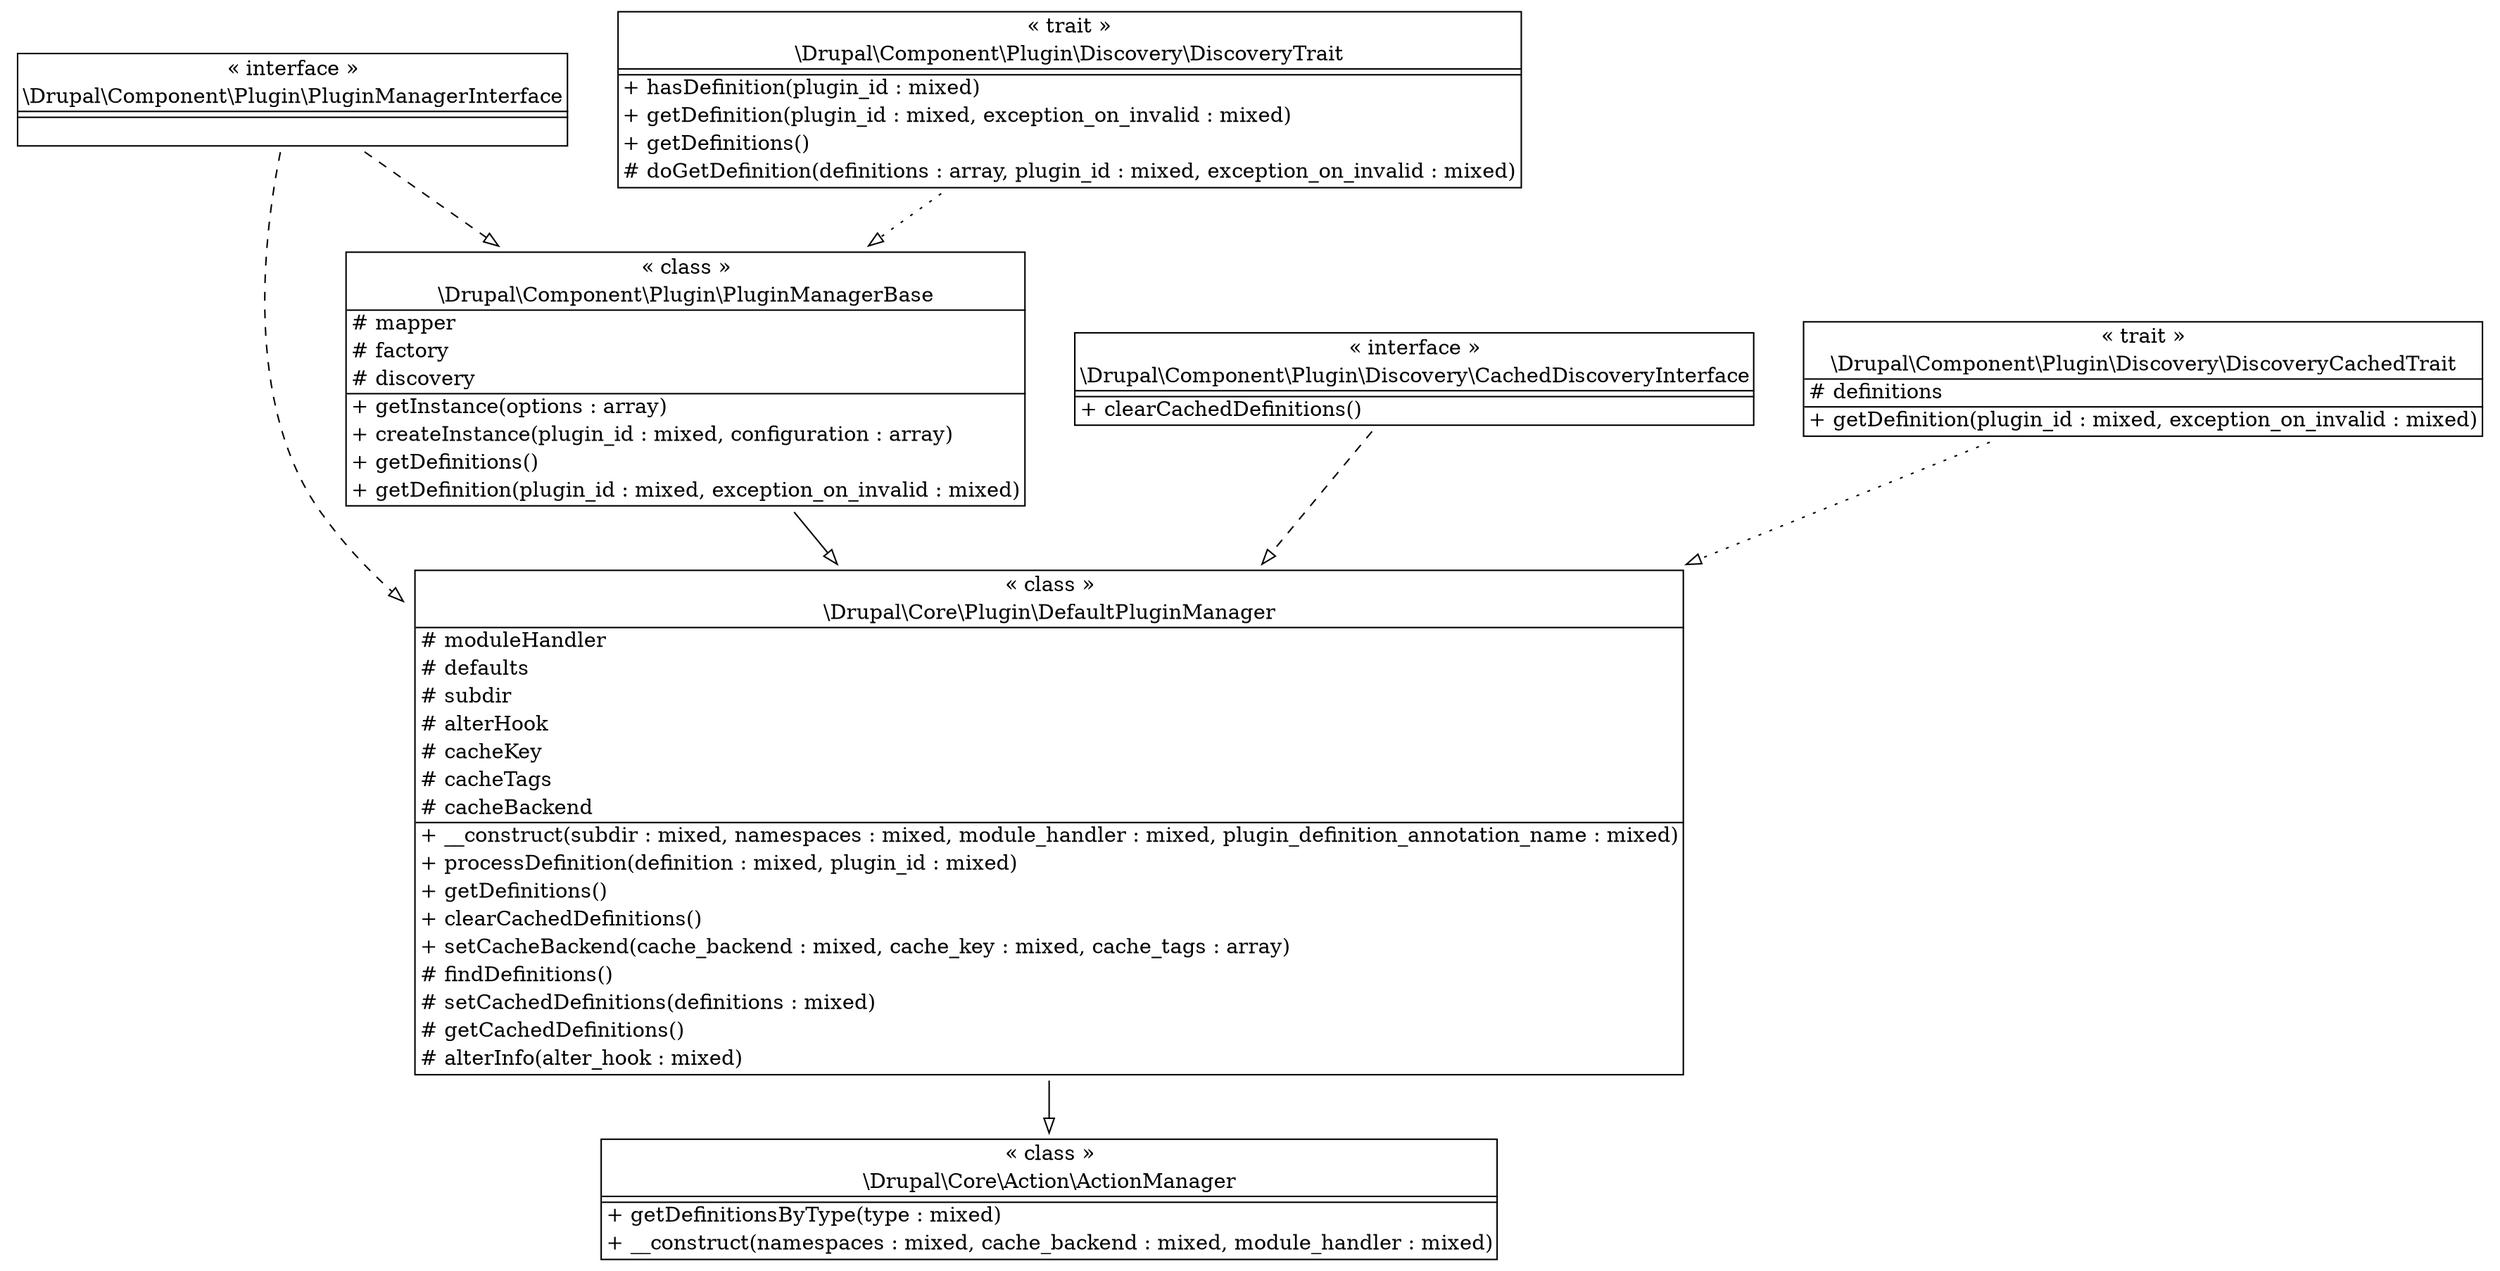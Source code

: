 digraph "Class Diagram" {
  node [shape=plaintext]
  "\\Drupal\\Core\\Action\\ActionManager" [
    label=<
<table border="1" cellpadding="2" cellspacing="0" cellborder="0">
<tr><td align="center">&laquo; class &raquo;</td></tr>
<tr><td align="center" title="class ActionManager">\\Drupal\\Core\\Action\\ActionManager</td></tr><hr />
<tr><td></td></tr>
<hr />
<tr><td align="left" title="public getDefinitionsByType">+ getDefinitionsByType(type : mixed)</td></tr>
<tr><td align="left" title="public __construct">+ __construct(namespaces : mixed, cache_backend : mixed, module_handler : mixed)</td></tr>
</table>
  >
  ];
  "\\Drupal\\Core\\Plugin\\DefaultPluginManager" [
    label=<
<table border="1" cellpadding="2" cellspacing="0" cellborder="0">
<tr><td align="center">&laquo; class &raquo;</td></tr>
<tr><td align="center" title="class DefaultPluginManager">\\Drupal\\Core\\Plugin\\DefaultPluginManager</td></tr><hr />
<tr><td align="left" title="protected moduleHandler"># moduleHandler</td></tr>
<tr><td align="left" title="protected defaults"># defaults</td></tr>
<tr><td align="left" title="protected subdir"># subdir</td></tr>
<tr><td align="left" title="protected alterHook"># alterHook</td></tr>
<tr><td align="left" title="protected cacheKey"># cacheKey</td></tr>
<tr><td align="left" title="protected cacheTags"># cacheTags</td></tr>
<tr><td align="left" title="protected cacheBackend"># cacheBackend</td></tr>
<hr />
<tr><td align="left" title="public __construct">+ __construct(subdir : mixed, namespaces : mixed, module_handler : mixed, plugin_definition_annotation_name : mixed)</td></tr>
<tr><td align="left" title="public processDefinition">+ processDefinition(definition : mixed, plugin_id : mixed)</td></tr>
<tr><td align="left" title="public getDefinitions">+ getDefinitions()</td></tr>
<tr><td align="left" title="public clearCachedDefinitions">+ clearCachedDefinitions()</td></tr>
<tr><td align="left" title="public setCacheBackend">+ setCacheBackend(cache_backend : mixed, cache_key : mixed, cache_tags : array)</td></tr>
<tr><td align="left" title="protected findDefinitions"># findDefinitions()</td></tr>
<tr><td align="left" title="protected setCachedDefinitions"># setCachedDefinitions(definitions : mixed)</td></tr>
<tr><td align="left" title="protected getCachedDefinitions"># getCachedDefinitions()</td></tr>
<tr><td align="left" title="protected alterInfo"># alterInfo(alter_hook : mixed)</td></tr>
</table>
  >
  ];
  "\\Drupal\\Component\\Plugin\\PluginManagerInterface" [
    label=<
<table border="1" cellpadding="2" cellspacing="0" cellborder="0">
<tr><td align="center">&laquo; interface &raquo;</td></tr>
<tr><td align="center" title="interface PluginManagerInterface">\\Drupal\\Component\\Plugin\\PluginManagerInterface</td></tr><hr />
<tr><td></td></tr>
<hr />
<tr><td>&nbsp;</td></tr>
</table>
  >
  ];
  "\\Drupal\\Component\\Plugin\\Discovery\\CachedDiscoveryInterface" [
    label=<
<table border="1" cellpadding="2" cellspacing="0" cellborder="0">
<tr><td align="center">&laquo; interface &raquo;</td></tr>
<tr><td align="center" title="interface CachedDiscoveryInterface">\\Drupal\\Component\\Plugin\\Discovery\\CachedDiscoveryInterface</td></tr><hr />
<tr><td></td></tr>
<hr />
<tr><td align="left" title="public clearCachedDefinitions">+ clearCachedDefinitions()</td></tr>
</table>
  >
  ];
  "\\Drupal\\Component\\Plugin\\Discovery\\DiscoveryCachedTrait" [
    label=<
<table border="1" cellpadding="2" cellspacing="0" cellborder="0">
<tr><td align="center">&laquo; trait &raquo;</td></tr>
<tr><td align="center" title="trait DiscoveryCachedTrait">\\Drupal\\Component\\Plugin\\Discovery\\DiscoveryCachedTrait</td></tr><hr />
<tr><td align="left" title="protected definitions"># definitions</td></tr>
<hr />
<tr><td align="left" title="public getDefinition">+ getDefinition(plugin_id : mixed, exception_on_invalid : mixed)</td></tr>
</table>
  >
  ];
  "\\Drupal\\Component\\Plugin\\PluginManagerBase" [
    label=<
<table border="1" cellpadding="2" cellspacing="0" cellborder="0">
<tr><td align="center">&laquo; class &raquo;</td></tr>
<tr><td align="center" title="class PluginManagerBase">\\Drupal\\Component\\Plugin\\PluginManagerBase</td></tr><hr />
<tr><td align="left" title="protected mapper"># mapper</td></tr>
<tr><td align="left" title="protected factory"># factory</td></tr>
<tr><td align="left" title="protected discovery"># discovery</td></tr>
<hr />
<tr><td align="left" title="public getInstance">+ getInstance(options : array)</td></tr>
<tr><td align="left" title="public createInstance">+ createInstance(plugin_id : mixed, configuration : array)</td></tr>
<tr><td align="left" title="public getDefinitions">+ getDefinitions()</td></tr>
<tr><td align="left" title="public getDefinition">+ getDefinition(plugin_id : mixed, exception_on_invalid : mixed)</td></tr>
</table>
  >
  ];
  "\\Drupal\\Component\\Plugin\\Discovery\\DiscoveryTrait" [
    label=<
<table border="1" cellpadding="2" cellspacing="0" cellborder="0">
<tr><td align="center">&laquo; trait &raquo;</td></tr>
<tr><td align="center" title="trait DiscoveryTrait">\\Drupal\\Component\\Plugin\\Discovery\\DiscoveryTrait</td></tr><hr />
<tr><td></td></tr>
<hr />
<tr><td align="left" title="public hasDefinition">+ hasDefinition(plugin_id : mixed)</td></tr>
<tr><td align="left" title="public getDefinition">+ getDefinition(plugin_id : mixed, exception_on_invalid : mixed)</td></tr>
<tr><td align="left" title="public getDefinitions">+ getDefinitions()</td></tr>
<tr><td align="left" title="protected doGetDefinition"># doGetDefinition(definitions : array, plugin_id : mixed, exception_on_invalid : mixed)</td></tr>
</table>
  >
  ];
"\\Drupal\\Core\\Plugin\\DefaultPluginManager" -> "\\Drupal\\Core\\Action\\ActionManager" [arrowhead="empty"];

"\\Drupal\\Component\\Plugin\\PluginManagerInterface" -> "\\Drupal\\Core\\Plugin\\DefaultPluginManager" [arrowhead="empty" style="dashed"];

"\\Drupal\\Component\\Plugin\\Discovery\\CachedDiscoveryInterface" -> "\\Drupal\\Core\\Plugin\\DefaultPluginManager" [arrowhead="empty" style="dashed"];

"\\Drupal\\Component\\Plugin\\PluginManagerBase" -> "\\Drupal\\Core\\Plugin\\DefaultPluginManager" [arrowhead="empty"];

"\\Drupal\\Component\\Plugin\\Discovery\\DiscoveryCachedTrait" -> "\\Drupal\\Core\\Plugin\\DefaultPluginManager" [arrowhead="empty" style="dotted"];

"\\Drupal\\Component\\Plugin\\PluginManagerInterface" -> "\\Drupal\\Component\\Plugin\\PluginManagerBase" [arrowhead="empty" style="dashed"];

"\\Drupal\\Component\\Plugin\\Discovery\\DiscoveryTrait" -> "\\Drupal\\Component\\Plugin\\PluginManagerBase" [arrowhead="empty" style="dotted"];

}